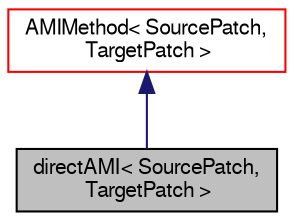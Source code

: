 digraph "directAMI&lt; SourcePatch, TargetPatch &gt;"
{
  bgcolor="transparent";
  edge [fontname="FreeSans",fontsize="10",labelfontname="FreeSans",labelfontsize="10"];
  node [fontname="FreeSans",fontsize="10",shape=record];
  Node1 [label="directAMI\< SourcePatch,\l TargetPatch \>",height=0.2,width=0.4,color="black", fillcolor="grey75", style="filled" fontcolor="black"];
  Node2 -> Node1 [dir="back",color="midnightblue",fontsize="10",style="solid",fontname="FreeSans"];
  Node2 [label="AMIMethod\< SourcePatch,\l TargetPatch \>",height=0.2,width=0.4,color="red",URL="$a00045.html",tooltip="Base class for Arbitrary Mesh Interface (AMI) methods. "];
}
